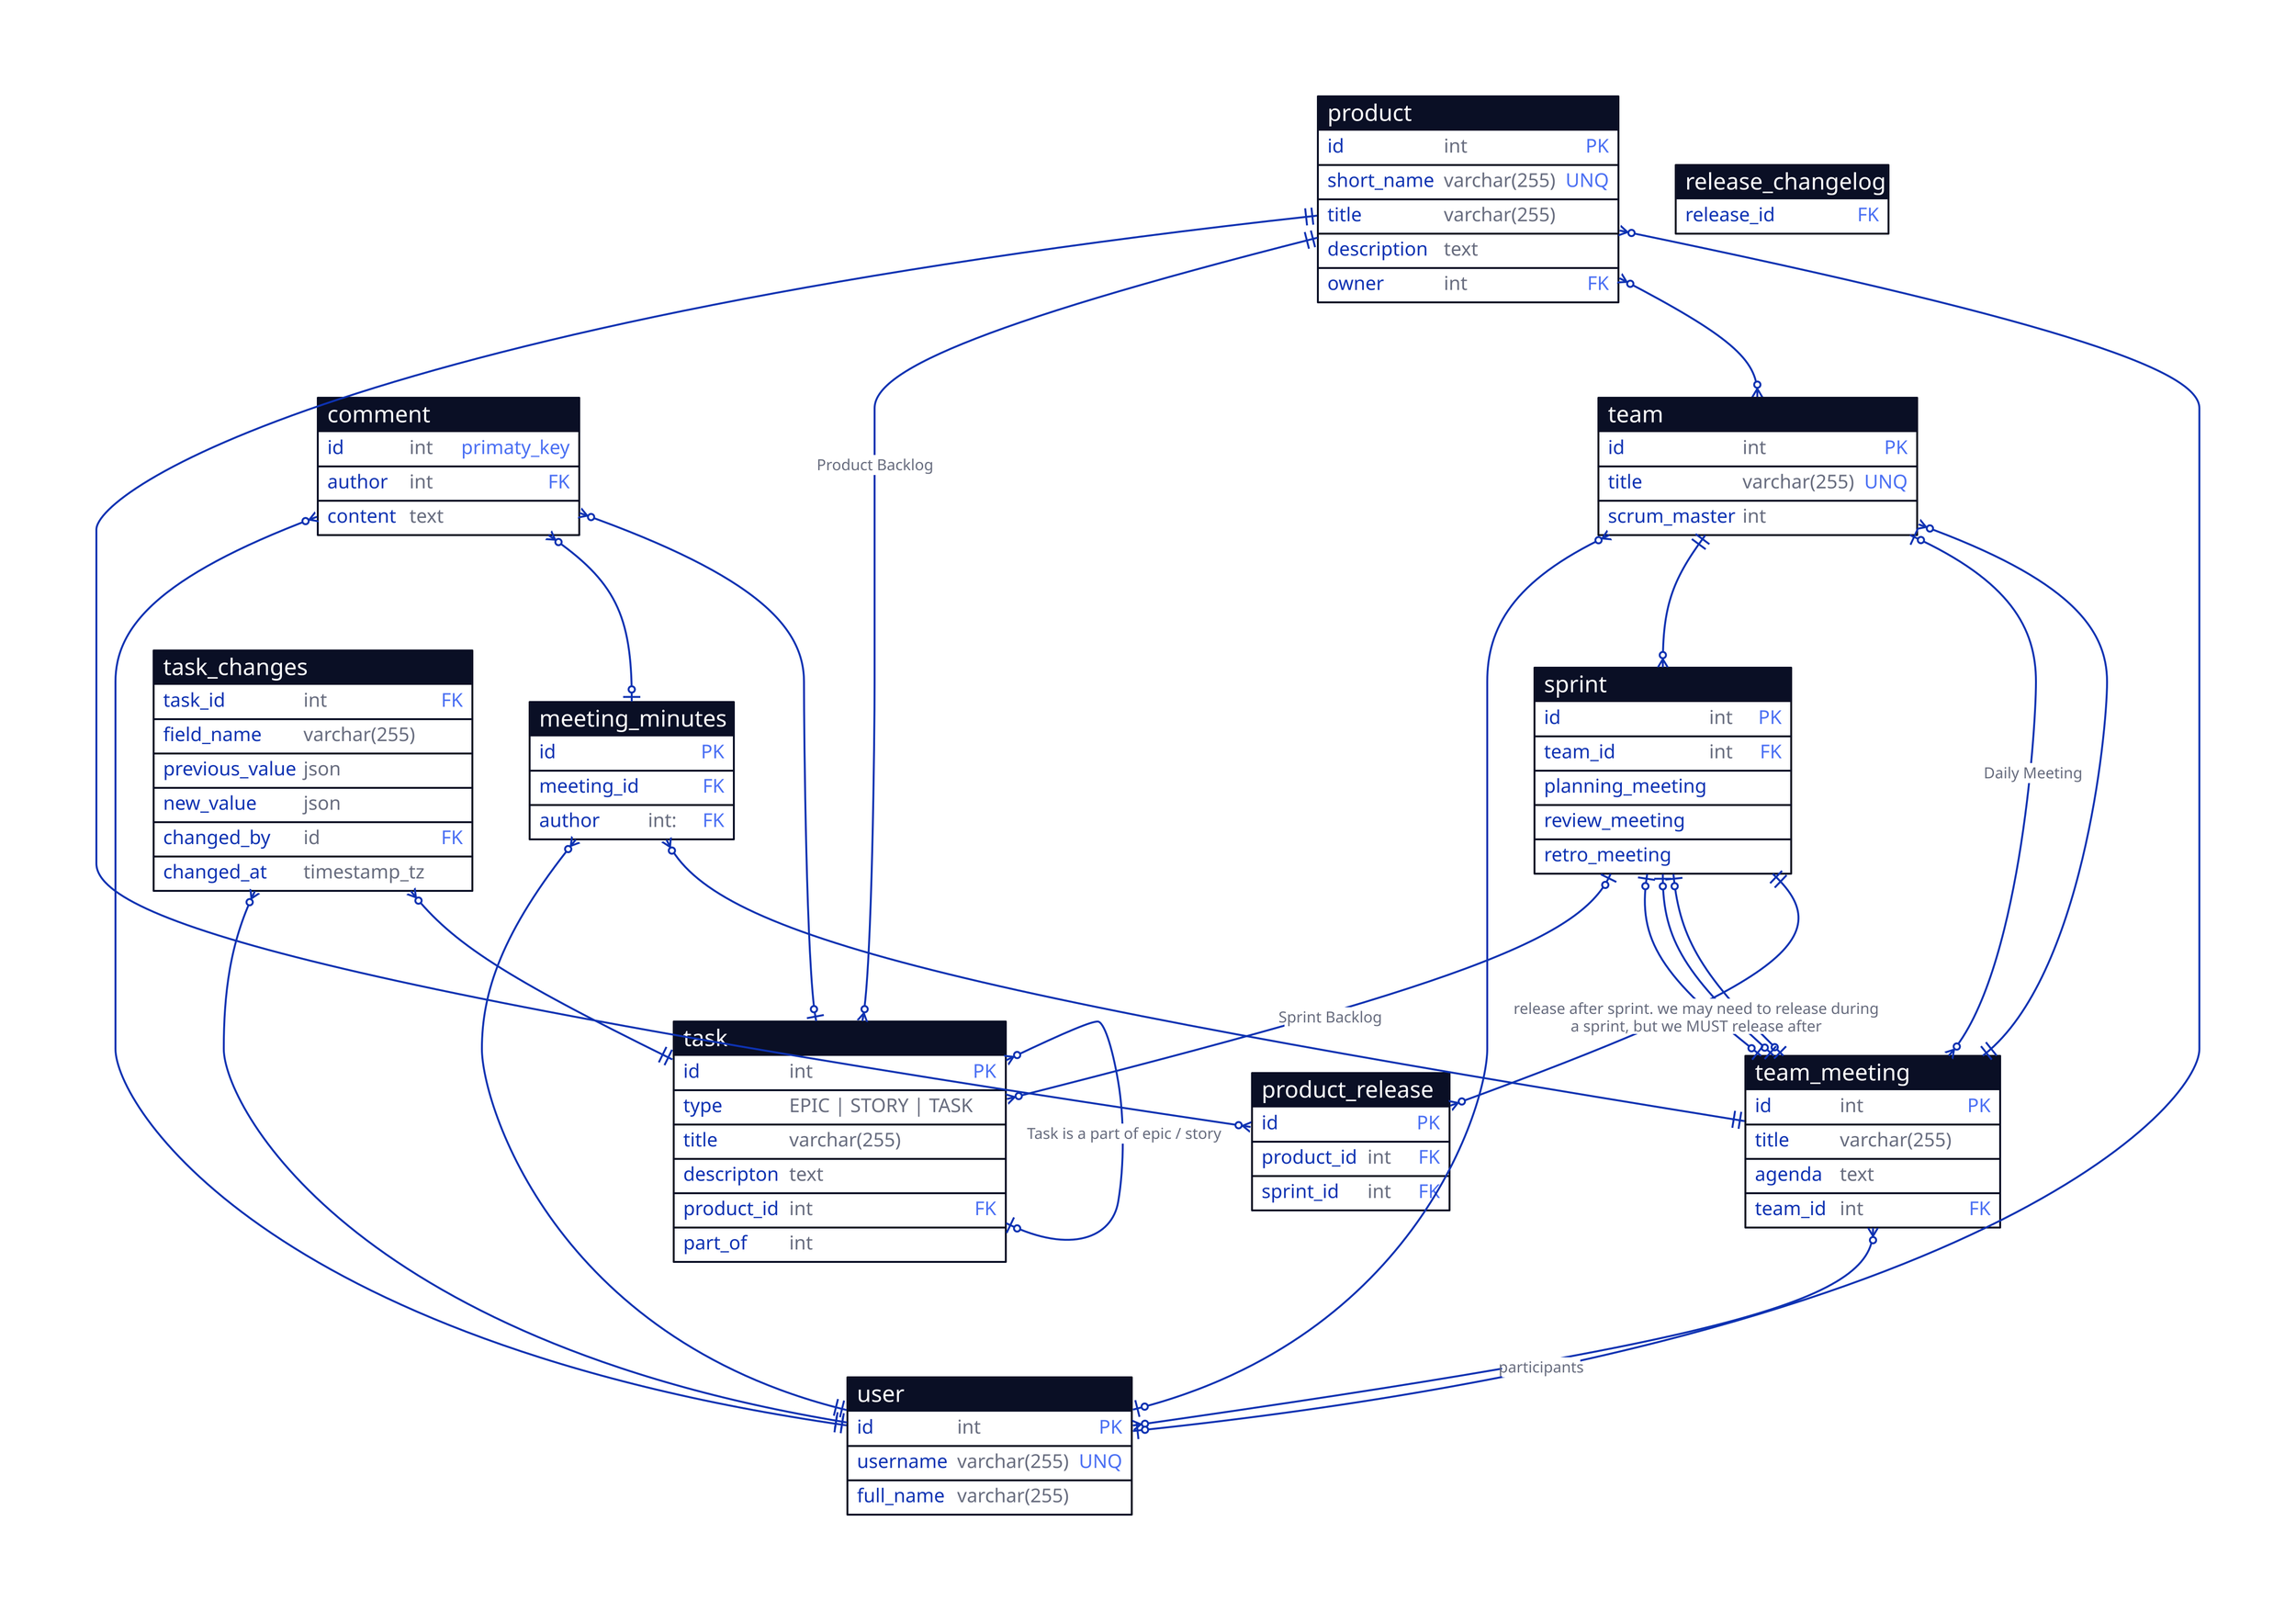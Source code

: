 product: {
  shape: sql_table
  id: int {constraint: primary_key}
  short_name: varchar(255) {constraint: unique}
  title: varchar(255)
  description: text
  owner: int {constraint: foreign_key}
}

team: {
  shape: sql_table
  id: int {constraint: primary_key}
  title: varchar(255) {constraint: unique}
  scrum_master: int
}

user: {
  shape: sql_table
  id: int {constraint: primary_key}
  username: varchar(255) {constraint: unique}
  full_name: varchar(255)
}

sprint: {
  shape: sql_table
  id: int {constraint: primary_key}
  team_id: int {constraint: foreign_key}
}

comment: {
  shape: sql_table
  id: int {constraint: primaty_key}
  author: int {constraint: foreign_key}
  content: text
}

team_meeting: {
  shape: sql_table
  id: int {constraint: primary_key}
  title: varchar(255)
  agenda: text
  team_id: int {constraint: foreign_key}
}

meeting_minutes: {
  shape: sql_table
  id: {constraint: primary_key}
  meeting_id: {constraint: foreign_key}
  author: int: {constraint: foreign_key}
}

product_release: {
  shape: sql_table
  id: {constraint: primary_key}
  product_id: int {constraint: foreign_key}
  sprint_id: int {constraint: foreign_key}
}

release_changelog: {
  shape: sql_table
  release_id: {constraint: foreign_key}
}

sprint <-> product_release.sprint_id: {
  source-arrowhead: {
    shape: cf-one-required
  }
  target-arrowhead: {
    shape: cf-many
  }
  label: "release after sprint. we may need to release during\na sprint, but we MUST release after"
}

product_release.product_id <-> product: {
  source-arrowhead: {
    shape: cf-many
  }
  target-arrowhead: {
    shape: cf-one-required
  }
}

meeting_minutes.meeting_id <-> team_meeting: {
  source-arrowhead: {
    shape: cf-many
  }
  target-arrowhead: {
    shape: cf-one-required
  }
}

meeting_minutes.author <-> user: {
  source-arrowhead: {
    shape: cf-many
  }
  target-arrowhead: {
    shape: cf-one-required
  }
}

team <-> team_meeting.team_id: {
  source-arrowhead: {
    shape: cf-many
  }
  target-arrowhead: {
    shape: cf-one-required
  }
}

sprint.planning_meeting <-> team_meeting: {
  source-arrowhead: {
    shape: cf-one
  }
  target-arrowhead: {
    shape: cf-one
  }
}

sprint.review_meeting <-> team_meeting: {
  source-arrowhead: {
    shape: cf-one
  }
  target-arrowhead: {
    shape: cf-one
  }
}

sprint.retro_meeting <-> team_meeting: {
  source-arrowhead: {
    shape: cf-one
  }
  target-arrowhead: {
    shape: cf-one
  }
}

team <-> team_meeting: {
  label: "Daily Meeting"
  source-arrowhead: {
    shape: cf-one
  }
  target-arrowhead: {
    shape: cf-many
  }
}

team_meeting <-> user: {
  label: "participants"
  source-arrowhead: {
    shape: cf-many
  }
  target-arrowhead: {
    shape: cf-many
  }
}

comment <-> task: {
  source-arrowhead: {
    shape: cf-many
  }
  target-arrowhead: {
    shape: cf-one
  }
}

comment <-> meeting_minutes: {
  source-arrowhead: {
    shape: cf-many
  }
  target-arrowhead: {
    shape: cf-one
  }
}

comment.author <-> user: {
  source-arrowhead: {
    shape: cf-many
  }
  target-arrowhead: {
    shape: cf-one-required
  }
}

team.id <-> sprint.team_id: {
  source-arrowhead: {
    shape: cf-one-required
  }
  target-arrowhead: {
    shape: cf-many
  }
}

team.scrum_master <-> user: {
  source-arrowhead: {
    shape: cf-many
  }
  target-arrowhead: {
    shape: cf-one
  }
}

product.owner <-> user: {
  source-arrowhead: {
    shape: cf-many
  }
  target-arrowhead: {
    shape: cf-one
  }
}

product <-> team: {
  source-arrowhead: {
    shape: cf-many
  }
  target-arrowhead: {
    shape: cf-many
  }
}

task: {
  shape: sql_table
  id: int {constraint: primary_key}
  type: EPIC | STORY | TASK
  title: varchar(255)
  descripton: text
  product_id: int {constraint: foreign_key}
  part_of: int
}

task.part_of <-> task.id: {
  label: "Task is a part of epic / story"
  source-arrowhead: {
    shape: cf-many
  }
  target-arrowhead: {
    shape: cf-one
  }
}

product.id <-> task.product_id: {
  source-arrowhead: {
    shape: cf-one-required
  }
  target-arrowhead: {
    shape: cf-many
  }
  label: "Product Backlog"
}

sprint.id <-> task.id: {
  source-arrowhead: {
    shape: cf-one
  }
  target-arrowhead: {
    shape: cf-many
  }
  label: "Sprint Backlog"
}

task_changes: {
  shape: sql_table
  task_id: int {constraint: foreign_key}
  field_name: varchar(255)
  previous_value: json
  new_value: json
  changed_by: id {constraint: foreign_key}
  changed_at: timestamp_tz
}

task_changes.task_id <-> task: {
  target-arrowhead: {
    shape: cf-one-required
  }
  source-arrowhead: {
    shape: cf-many
  }
}
task_changes.changed_by <-> user: {
  target-arrowhead: {
    shape: cf-one-required
  }
  source-arrowhead: {
    shape: cf-many
  }
}
